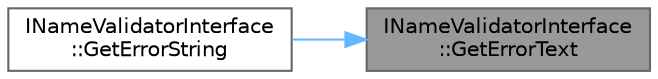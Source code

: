 digraph "INameValidatorInterface::GetErrorText"
{
 // INTERACTIVE_SVG=YES
 // LATEX_PDF_SIZE
  bgcolor="transparent";
  edge [fontname=Helvetica,fontsize=10,labelfontname=Helvetica,labelfontsize=10];
  node [fontname=Helvetica,fontsize=10,shape=box,height=0.2,width=0.4];
  rankdir="RL";
  Node1 [id="Node000001",label="INameValidatorInterface\l::GetErrorText",height=0.2,width=0.4,color="gray40", fillcolor="grey60", style="filled", fontcolor="black",tooltip=" "];
  Node1 -> Node2 [id="edge1_Node000001_Node000002",dir="back",color="steelblue1",style="solid",tooltip=" "];
  Node2 [id="Node000002",label="INameValidatorInterface\l::GetErrorString",height=0.2,width=0.4,color="grey40", fillcolor="white", style="filled",URL="$de/d9a/classINameValidatorInterface.html#adff9e714bb6d62570ddf74a35b3256df",tooltip=" "];
}

